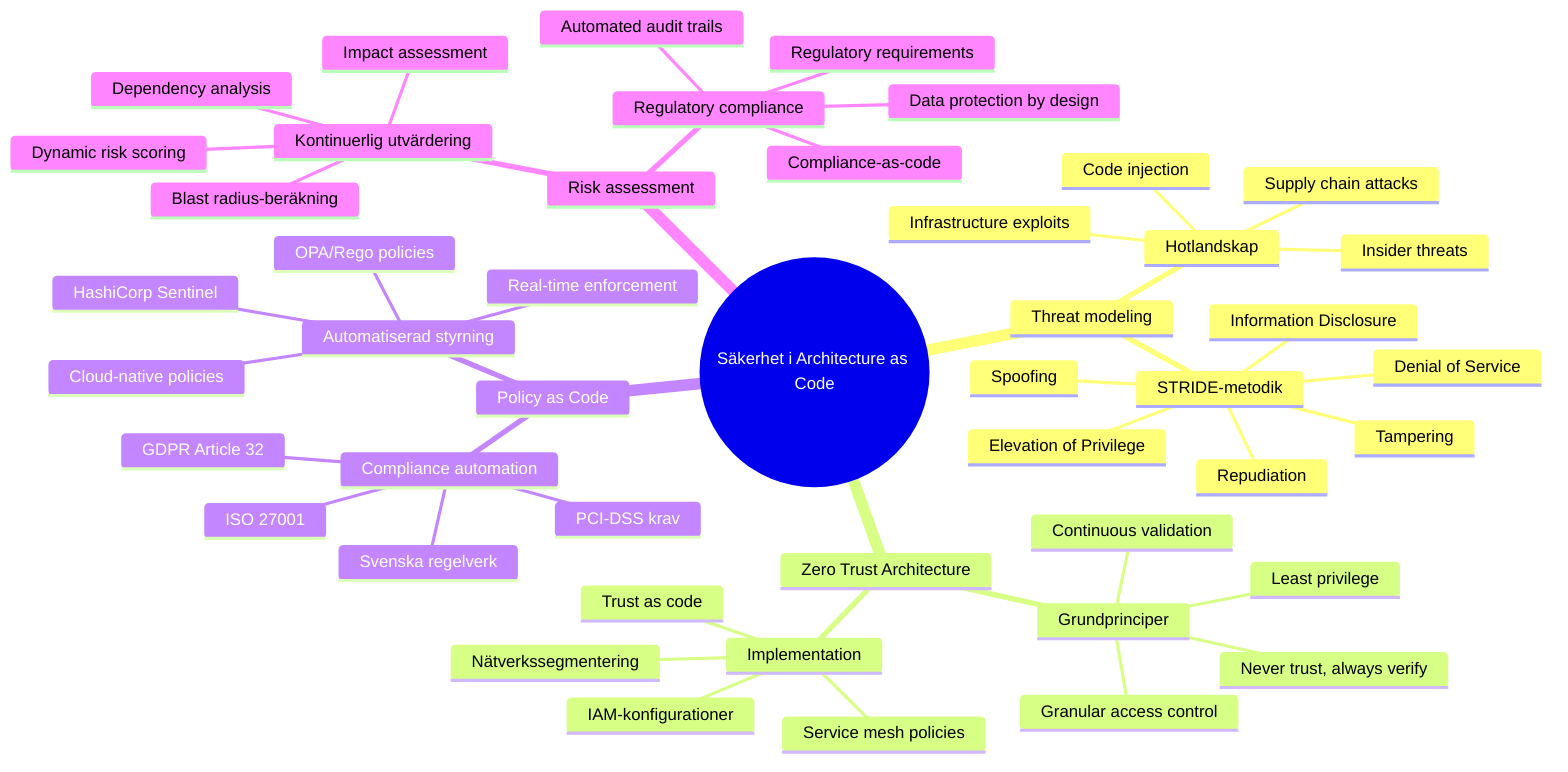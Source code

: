 mindmap
  root((Säkerhet i Architecture as Code))
    Threat modeling
      Hotlandskap
        Supply chain attacks
        Code injection
        Insider threats
        Infrastructure exploits
      STRIDE-metodik
        Spoofing
        Tampering
        Repudiation
        Information Disclosure
        Denial of Service
        Elevation of Privilege
    Zero Trust Architecture
      Grundprinciper
        Never trust, always verify
        Continuous validation
        Granular access control
        Least privilege
      Implementation
        Nätverkssegmentering
        Service mesh policies
        IAM-konfigurationer
        Trust as code
    Policy as Code
      Automatiserad styrning
        OPA/Rego policies
        HashiCorp Sentinel
        Cloud-native policies
        Real-time enforcement
      Compliance automation
        GDPR Article 32
        PCI-DSS krav
        ISO 27001
        Svenska regelverk
    Risk assessment
      Kontinuerlig utvärdering
        Blast radius-beräkning
        Impact assessment
        Dependency analysis
        Dynamic risk scoring
      Regulatory compliance
        Data protection by design
        Automated audit trails
        Compliance-as-code
        Regulatory requirements